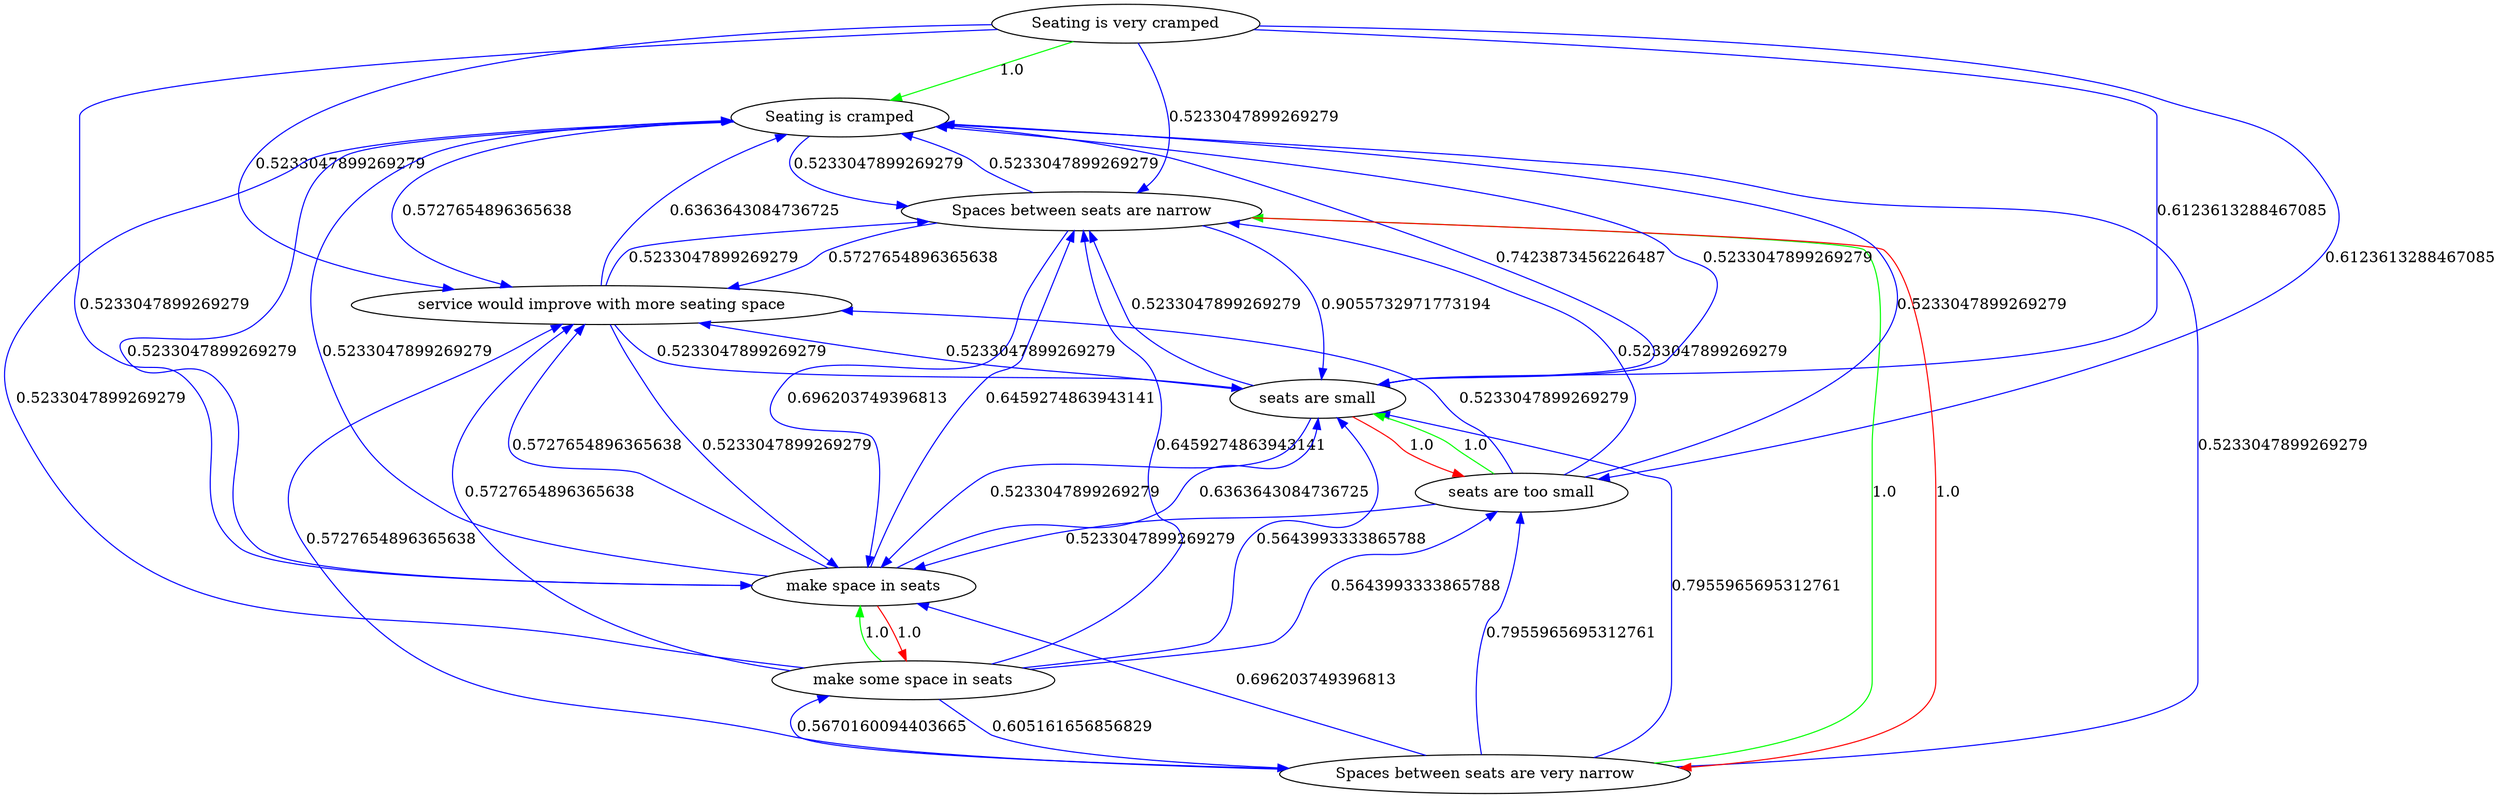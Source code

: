 digraph rawGraph {
"Seating is very cramped";"Seating is cramped";"Spaces between seats are very narrow";"Spaces between seats are narrow";"make some space in seats";"make space in seats";"seats are too small";"seats are small";"service would improve with more seating space";"Seating is very cramped" -> "Seating is cramped" [label=1.0] [color=green]
"Spaces between seats are very narrow" -> "Spaces between seats are narrow" [label=1.0] [color=green]
"Spaces between seats are narrow" -> "Spaces between seats are very narrow" [label=1.0] [color=red]
"make some space in seats" -> "make space in seats" [label=1.0] [color=green]
"make space in seats" -> "make some space in seats" [label=1.0] [color=red]
"make space in seats" -> "Spaces between seats are narrow" [label=0.6459274863943141] [color=blue]
"Spaces between seats are narrow" -> "make space in seats" [label=0.696203749396813] [color=blue]
"Spaces between seats are very narrow" -> "make some space in seats" [label=0.5670160094403665] [color=blue]
"make some space in seats" -> "Spaces between seats are very narrow" [label=0.605161656856829] [color=blue]
"Seating is cramped" -> "make space in seats" [label=0.5233047899269279] [color=blue]
"Seating is very cramped" -> "make space in seats" [label=0.5233047899269279] [color=blue]
"Seating is cramped" -> "Spaces between seats are narrow" [label=0.5233047899269279] [color=blue]
"Spaces between seats are very narrow" -> "make space in seats" [label=0.696203749396813] [color=blue]
"make some space in seats" -> "Spaces between seats are narrow" [label=0.6459274863943141] [color=blue]
"Seating is very cramped" -> "Spaces between seats are narrow" [label=0.5233047899269279] [color=blue]
"seats are too small" -> "seats are small" [label=1.0] [color=green]
"seats are small" -> "seats are too small" [label=1.0] [color=red]
"seats are small" -> "make space in seats" [label=0.5233047899269279] [color=blue]
"make space in seats" -> "seats are small" [label=0.6363643084736725] [color=blue]
"make some space in seats" -> "seats are too small" [label=0.5643993333865788] [color=blue]
"Spaces between seats are narrow" -> "seats are small" [label=0.9055732971773194] [color=blue]
"Spaces between seats are very narrow" -> "seats are too small" [label=0.7955965695312761] [color=blue]
"Seating is cramped" -> "seats are small" [label=0.7423873456226487] [color=blue]
"Seating is very cramped" -> "seats are too small" [label=0.6123613288467085] [color=blue]
"Seating is very cramped" -> "seats are small" [label=0.6123613288467085] [color=blue]
"Spaces between seats are very narrow" -> "seats are small" [label=0.7955965695312761] [color=blue]
"make some space in seats" -> "seats are small" [label=0.5643993333865788] [color=blue]
"seats are too small" -> "make space in seats" [label=0.5233047899269279] [color=blue]
"seats are small" -> "Spaces between seats are narrow" [label=0.5233047899269279] [color=blue]
"seats are too small" -> "Spaces between seats are narrow" [label=0.5233047899269279] [color=blue]
"service would improve with more seating space" -> "make space in seats" [label=0.5233047899269279] [color=blue]
"Spaces between seats are narrow" -> "service would improve with more seating space" [label=0.5727654896365638] [color=blue]
"Seating is cramped" -> "service would improve with more seating space" [label=0.5727654896365638] [color=blue]
"service would improve with more seating space" -> "Seating is cramped" [label=0.6363643084736725] [color=blue]
"Seating is very cramped" -> "service would improve with more seating space" [label=0.5233047899269279] [color=blue]
"Spaces between seats are very narrow" -> "service would improve with more seating space" [label=0.5727654896365638] [color=blue]
"Spaces between seats are narrow" -> "Seating is cramped" [label=0.5233047899269279] [color=blue]
"make some space in seats" -> "service would improve with more seating space" [label=0.5727654896365638] [color=blue]
"make some space in seats" -> "Seating is cramped" [label=0.5233047899269279] [color=blue]
"make space in seats" -> "service would improve with more seating space" [label=0.5727654896365638] [color=blue]
"make space in seats" -> "Seating is cramped" [label=0.5233047899269279] [color=blue]
"seats are too small" -> "service would improve with more seating space" [label=0.5233047899269279] [color=blue]
"seats are too small" -> "Seating is cramped" [label=0.5233047899269279] [color=blue]
"seats are small" -> "service would improve with more seating space" [label=0.5233047899269279] [color=blue]
"seats are small" -> "Seating is cramped" [label=0.5233047899269279] [color=blue]
"service would improve with more seating space" -> "Spaces between seats are narrow" [label=0.5233047899269279] [color=blue]
"service would improve with more seating space" -> "seats are small" [label=0.5233047899269279] [color=blue]
"Spaces between seats are very narrow" -> "Seating is cramped" [label=0.5233047899269279] [color=blue]
}